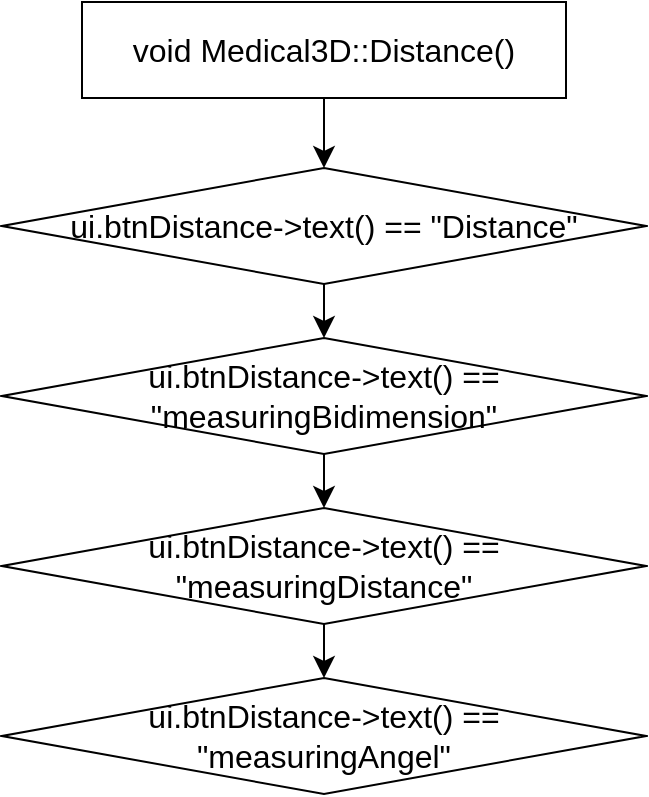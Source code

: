 <mxfile version="22.0.8" type="github" pages="2">
  <diagram name="第 1 页" id="HdRl2YGbc42Iuh6aecqo">
    <mxGraphModel dx="1690" dy="972" grid="0" gridSize="10" guides="1" tooltips="1" connect="1" arrows="1" fold="1" page="0" pageScale="1" pageWidth="827" pageHeight="1169" math="0" shadow="0">
      <root>
        <mxCell id="0" />
        <mxCell id="1" parent="0" />
        <mxCell id="xssw1aRKkbNy5G8T9aDr-6" value="" style="edgeStyle=none;curved=1;rounded=0;orthogonalLoop=1;jettySize=auto;html=1;fontSize=12;startSize=8;endSize=8;" edge="1" parent="1" source="xssw1aRKkbNy5G8T9aDr-1" target="xssw1aRKkbNy5G8T9aDr-4">
          <mxGeometry relative="1" as="geometry" />
        </mxCell>
        <mxCell id="xssw1aRKkbNy5G8T9aDr-1" value="void Medical3D::Distance()" style="rounded=0;whiteSpace=wrap;html=1;fontSize=16;" vertex="1" parent="1">
          <mxGeometry x="-34" y="-184" width="242" height="48" as="geometry" />
        </mxCell>
        <mxCell id="xssw1aRKkbNy5G8T9aDr-10" value="" style="edgeStyle=none;curved=1;rounded=0;orthogonalLoop=1;jettySize=auto;html=1;fontSize=12;startSize=8;endSize=8;" edge="1" parent="1" source="xssw1aRKkbNy5G8T9aDr-4" target="xssw1aRKkbNy5G8T9aDr-9">
          <mxGeometry relative="1" as="geometry" />
        </mxCell>
        <mxCell id="xssw1aRKkbNy5G8T9aDr-4" value="ui.btnDistance-&amp;gt;text() == &quot;Distance&quot;" style="rhombus;whiteSpace=wrap;html=1;fontSize=16;rounded=0;" vertex="1" parent="1">
          <mxGeometry x="-74" y="-101" width="322" height="58" as="geometry" />
        </mxCell>
        <mxCell id="xssw1aRKkbNy5G8T9aDr-12" value="" style="edgeStyle=none;curved=1;rounded=0;orthogonalLoop=1;jettySize=auto;html=1;fontSize=12;startSize=8;endSize=8;" edge="1" parent="1" source="xssw1aRKkbNy5G8T9aDr-9" target="xssw1aRKkbNy5G8T9aDr-11">
          <mxGeometry relative="1" as="geometry" />
        </mxCell>
        <mxCell id="xssw1aRKkbNy5G8T9aDr-9" value="ui.btnDistance-&amp;gt;text() == &quot;measuringBidimension&quot;" style="rhombus;whiteSpace=wrap;html=1;fontSize=16;rounded=0;" vertex="1" parent="1">
          <mxGeometry x="-74" y="-16" width="322" height="58" as="geometry" />
        </mxCell>
        <mxCell id="xssw1aRKkbNy5G8T9aDr-14" value="" style="edgeStyle=none;curved=1;rounded=0;orthogonalLoop=1;jettySize=auto;html=1;fontSize=12;startSize=8;endSize=8;" edge="1" parent="1" source="xssw1aRKkbNy5G8T9aDr-11" target="xssw1aRKkbNy5G8T9aDr-13">
          <mxGeometry relative="1" as="geometry" />
        </mxCell>
        <mxCell id="xssw1aRKkbNy5G8T9aDr-11" value="ui.btnDistance-&amp;gt;text() == &quot;measuringDistance&quot;" style="rhombus;whiteSpace=wrap;html=1;fontSize=16;rounded=0;" vertex="1" parent="1">
          <mxGeometry x="-74" y="69" width="322" height="58" as="geometry" />
        </mxCell>
        <mxCell id="xssw1aRKkbNy5G8T9aDr-13" value="ui.btnDistance-&amp;gt;text() == &lt;br&gt;&quot;measuringAngel&quot;" style="rhombus;whiteSpace=wrap;html=1;fontSize=16;rounded=0;" vertex="1" parent="1">
          <mxGeometry x="-74" y="154" width="322" height="58" as="geometry" />
        </mxCell>
      </root>
    </mxGraphModel>
  </diagram>
  <diagram id="i5yMb0C_HJSUXAQU9Rcx" name="第 2 页">
    <mxGraphModel dx="1290" dy="572" grid="0" gridSize="10" guides="1" tooltips="1" connect="1" arrows="1" fold="1" page="0" pageScale="1" pageWidth="827" pageHeight="1169" math="0" shadow="0">
      <root>
        <mxCell id="0" />
        <mxCell id="1" parent="0" />
      </root>
    </mxGraphModel>
  </diagram>
</mxfile>
